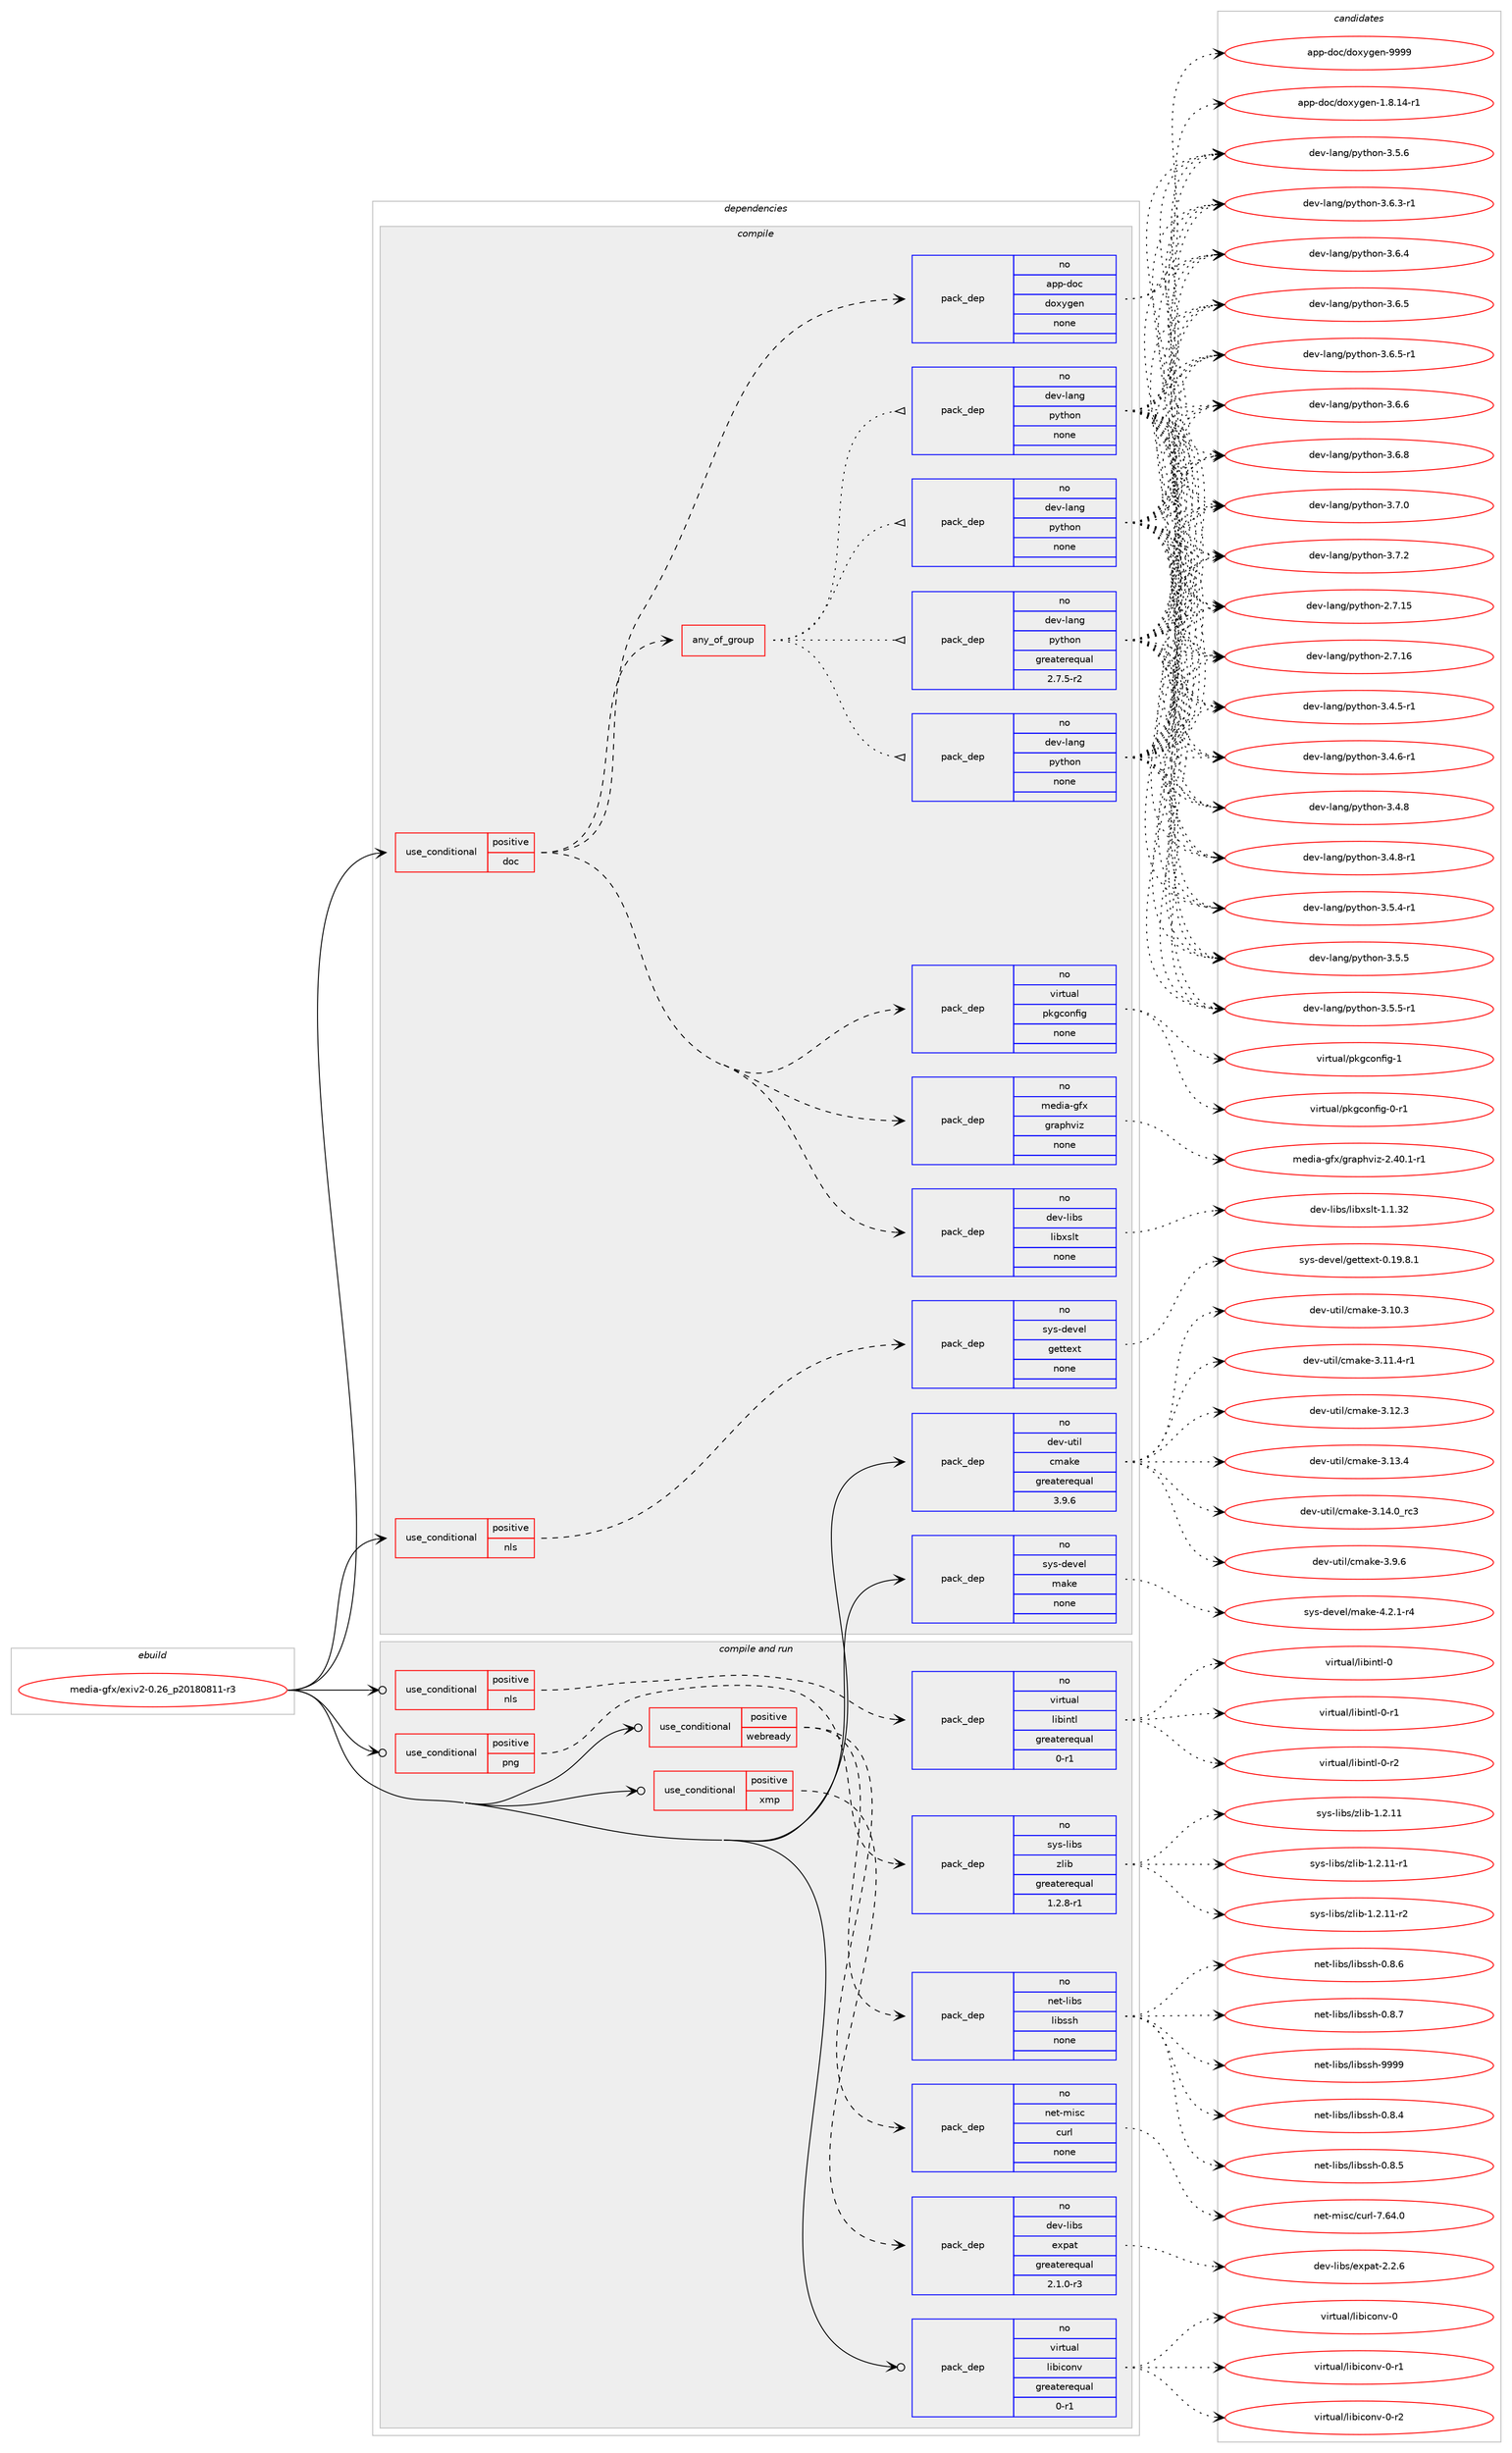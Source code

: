 digraph prolog {

# *************
# Graph options
# *************

newrank=true;
concentrate=true;
compound=true;
graph [rankdir=LR,fontname=Helvetica,fontsize=10,ranksep=1.5];#, ranksep=2.5, nodesep=0.2];
edge  [arrowhead=vee];
node  [fontname=Helvetica,fontsize=10];

# **********
# The ebuild
# **********

subgraph cluster_leftcol {
color=gray;
rank=same;
label=<<i>ebuild</i>>;
id [label="media-gfx/exiv2-0.26_p20180811-r3", color=red, width=4, href="../media-gfx/exiv2-0.26_p20180811-r3.svg"];
}

# ****************
# The dependencies
# ****************

subgraph cluster_midcol {
color=gray;
label=<<i>dependencies</i>>;
subgraph cluster_compile {
fillcolor="#eeeeee";
style=filled;
label=<<i>compile</i>>;
subgraph cond432289 {
dependency1602815 [label=<<TABLE BORDER="0" CELLBORDER="1" CELLSPACING="0" CELLPADDING="4"><TR><TD ROWSPAN="3" CELLPADDING="10">use_conditional</TD></TR><TR><TD>positive</TD></TR><TR><TD>doc</TD></TR></TABLE>>, shape=none, color=red];
subgraph any24865 {
dependency1602816 [label=<<TABLE BORDER="0" CELLBORDER="1" CELLSPACING="0" CELLPADDING="4"><TR><TD CELLPADDING="10">any_of_group</TD></TR></TABLE>>, shape=none, color=red];subgraph pack1144976 {
dependency1602817 [label=<<TABLE BORDER="0" CELLBORDER="1" CELLSPACING="0" CELLPADDING="4" WIDTH="220"><TR><TD ROWSPAN="6" CELLPADDING="30">pack_dep</TD></TR><TR><TD WIDTH="110">no</TD></TR><TR><TD>dev-lang</TD></TR><TR><TD>python</TD></TR><TR><TD>none</TD></TR><TR><TD></TD></TR></TABLE>>, shape=none, color=blue];
}
dependency1602816:e -> dependency1602817:w [weight=20,style="dotted",arrowhead="oinv"];
subgraph pack1144977 {
dependency1602818 [label=<<TABLE BORDER="0" CELLBORDER="1" CELLSPACING="0" CELLPADDING="4" WIDTH="220"><TR><TD ROWSPAN="6" CELLPADDING="30">pack_dep</TD></TR><TR><TD WIDTH="110">no</TD></TR><TR><TD>dev-lang</TD></TR><TR><TD>python</TD></TR><TR><TD>none</TD></TR><TR><TD></TD></TR></TABLE>>, shape=none, color=blue];
}
dependency1602816:e -> dependency1602818:w [weight=20,style="dotted",arrowhead="oinv"];
subgraph pack1144978 {
dependency1602819 [label=<<TABLE BORDER="0" CELLBORDER="1" CELLSPACING="0" CELLPADDING="4" WIDTH="220"><TR><TD ROWSPAN="6" CELLPADDING="30">pack_dep</TD></TR><TR><TD WIDTH="110">no</TD></TR><TR><TD>dev-lang</TD></TR><TR><TD>python</TD></TR><TR><TD>none</TD></TR><TR><TD></TD></TR></TABLE>>, shape=none, color=blue];
}
dependency1602816:e -> dependency1602819:w [weight=20,style="dotted",arrowhead="oinv"];
subgraph pack1144979 {
dependency1602820 [label=<<TABLE BORDER="0" CELLBORDER="1" CELLSPACING="0" CELLPADDING="4" WIDTH="220"><TR><TD ROWSPAN="6" CELLPADDING="30">pack_dep</TD></TR><TR><TD WIDTH="110">no</TD></TR><TR><TD>dev-lang</TD></TR><TR><TD>python</TD></TR><TR><TD>greaterequal</TD></TR><TR><TD>2.7.5-r2</TD></TR></TABLE>>, shape=none, color=blue];
}
dependency1602816:e -> dependency1602820:w [weight=20,style="dotted",arrowhead="oinv"];
}
dependency1602815:e -> dependency1602816:w [weight=20,style="dashed",arrowhead="vee"];
subgraph pack1144980 {
dependency1602821 [label=<<TABLE BORDER="0" CELLBORDER="1" CELLSPACING="0" CELLPADDING="4" WIDTH="220"><TR><TD ROWSPAN="6" CELLPADDING="30">pack_dep</TD></TR><TR><TD WIDTH="110">no</TD></TR><TR><TD>app-doc</TD></TR><TR><TD>doxygen</TD></TR><TR><TD>none</TD></TR><TR><TD></TD></TR></TABLE>>, shape=none, color=blue];
}
dependency1602815:e -> dependency1602821:w [weight=20,style="dashed",arrowhead="vee"];
subgraph pack1144981 {
dependency1602822 [label=<<TABLE BORDER="0" CELLBORDER="1" CELLSPACING="0" CELLPADDING="4" WIDTH="220"><TR><TD ROWSPAN="6" CELLPADDING="30">pack_dep</TD></TR><TR><TD WIDTH="110">no</TD></TR><TR><TD>dev-libs</TD></TR><TR><TD>libxslt</TD></TR><TR><TD>none</TD></TR><TR><TD></TD></TR></TABLE>>, shape=none, color=blue];
}
dependency1602815:e -> dependency1602822:w [weight=20,style="dashed",arrowhead="vee"];
subgraph pack1144982 {
dependency1602823 [label=<<TABLE BORDER="0" CELLBORDER="1" CELLSPACING="0" CELLPADDING="4" WIDTH="220"><TR><TD ROWSPAN="6" CELLPADDING="30">pack_dep</TD></TR><TR><TD WIDTH="110">no</TD></TR><TR><TD>media-gfx</TD></TR><TR><TD>graphviz</TD></TR><TR><TD>none</TD></TR><TR><TD></TD></TR></TABLE>>, shape=none, color=blue];
}
dependency1602815:e -> dependency1602823:w [weight=20,style="dashed",arrowhead="vee"];
subgraph pack1144983 {
dependency1602824 [label=<<TABLE BORDER="0" CELLBORDER="1" CELLSPACING="0" CELLPADDING="4" WIDTH="220"><TR><TD ROWSPAN="6" CELLPADDING="30">pack_dep</TD></TR><TR><TD WIDTH="110">no</TD></TR><TR><TD>virtual</TD></TR><TR><TD>pkgconfig</TD></TR><TR><TD>none</TD></TR><TR><TD></TD></TR></TABLE>>, shape=none, color=blue];
}
dependency1602815:e -> dependency1602824:w [weight=20,style="dashed",arrowhead="vee"];
}
id:e -> dependency1602815:w [weight=20,style="solid",arrowhead="vee"];
subgraph cond432290 {
dependency1602825 [label=<<TABLE BORDER="0" CELLBORDER="1" CELLSPACING="0" CELLPADDING="4"><TR><TD ROWSPAN="3" CELLPADDING="10">use_conditional</TD></TR><TR><TD>positive</TD></TR><TR><TD>nls</TD></TR></TABLE>>, shape=none, color=red];
subgraph pack1144984 {
dependency1602826 [label=<<TABLE BORDER="0" CELLBORDER="1" CELLSPACING="0" CELLPADDING="4" WIDTH="220"><TR><TD ROWSPAN="6" CELLPADDING="30">pack_dep</TD></TR><TR><TD WIDTH="110">no</TD></TR><TR><TD>sys-devel</TD></TR><TR><TD>gettext</TD></TR><TR><TD>none</TD></TR><TR><TD></TD></TR></TABLE>>, shape=none, color=blue];
}
dependency1602825:e -> dependency1602826:w [weight=20,style="dashed",arrowhead="vee"];
}
id:e -> dependency1602825:w [weight=20,style="solid",arrowhead="vee"];
subgraph pack1144985 {
dependency1602827 [label=<<TABLE BORDER="0" CELLBORDER="1" CELLSPACING="0" CELLPADDING="4" WIDTH="220"><TR><TD ROWSPAN="6" CELLPADDING="30">pack_dep</TD></TR><TR><TD WIDTH="110">no</TD></TR><TR><TD>dev-util</TD></TR><TR><TD>cmake</TD></TR><TR><TD>greaterequal</TD></TR><TR><TD>3.9.6</TD></TR></TABLE>>, shape=none, color=blue];
}
id:e -> dependency1602827:w [weight=20,style="solid",arrowhead="vee"];
subgraph pack1144986 {
dependency1602828 [label=<<TABLE BORDER="0" CELLBORDER="1" CELLSPACING="0" CELLPADDING="4" WIDTH="220"><TR><TD ROWSPAN="6" CELLPADDING="30">pack_dep</TD></TR><TR><TD WIDTH="110">no</TD></TR><TR><TD>sys-devel</TD></TR><TR><TD>make</TD></TR><TR><TD>none</TD></TR><TR><TD></TD></TR></TABLE>>, shape=none, color=blue];
}
id:e -> dependency1602828:w [weight=20,style="solid",arrowhead="vee"];
}
subgraph cluster_compileandrun {
fillcolor="#eeeeee";
style=filled;
label=<<i>compile and run</i>>;
subgraph cond432291 {
dependency1602829 [label=<<TABLE BORDER="0" CELLBORDER="1" CELLSPACING="0" CELLPADDING="4"><TR><TD ROWSPAN="3" CELLPADDING="10">use_conditional</TD></TR><TR><TD>positive</TD></TR><TR><TD>nls</TD></TR></TABLE>>, shape=none, color=red];
subgraph pack1144987 {
dependency1602830 [label=<<TABLE BORDER="0" CELLBORDER="1" CELLSPACING="0" CELLPADDING="4" WIDTH="220"><TR><TD ROWSPAN="6" CELLPADDING="30">pack_dep</TD></TR><TR><TD WIDTH="110">no</TD></TR><TR><TD>virtual</TD></TR><TR><TD>libintl</TD></TR><TR><TD>greaterequal</TD></TR><TR><TD>0-r1</TD></TR></TABLE>>, shape=none, color=blue];
}
dependency1602829:e -> dependency1602830:w [weight=20,style="dashed",arrowhead="vee"];
}
id:e -> dependency1602829:w [weight=20,style="solid",arrowhead="odotvee"];
subgraph cond432292 {
dependency1602831 [label=<<TABLE BORDER="0" CELLBORDER="1" CELLSPACING="0" CELLPADDING="4"><TR><TD ROWSPAN="3" CELLPADDING="10">use_conditional</TD></TR><TR><TD>positive</TD></TR><TR><TD>png</TD></TR></TABLE>>, shape=none, color=red];
subgraph pack1144988 {
dependency1602832 [label=<<TABLE BORDER="0" CELLBORDER="1" CELLSPACING="0" CELLPADDING="4" WIDTH="220"><TR><TD ROWSPAN="6" CELLPADDING="30">pack_dep</TD></TR><TR><TD WIDTH="110">no</TD></TR><TR><TD>sys-libs</TD></TR><TR><TD>zlib</TD></TR><TR><TD>greaterequal</TD></TR><TR><TD>1.2.8-r1</TD></TR></TABLE>>, shape=none, color=blue];
}
dependency1602831:e -> dependency1602832:w [weight=20,style="dashed",arrowhead="vee"];
}
id:e -> dependency1602831:w [weight=20,style="solid",arrowhead="odotvee"];
subgraph cond432293 {
dependency1602833 [label=<<TABLE BORDER="0" CELLBORDER="1" CELLSPACING="0" CELLPADDING="4"><TR><TD ROWSPAN="3" CELLPADDING="10">use_conditional</TD></TR><TR><TD>positive</TD></TR><TR><TD>webready</TD></TR></TABLE>>, shape=none, color=red];
subgraph pack1144989 {
dependency1602834 [label=<<TABLE BORDER="0" CELLBORDER="1" CELLSPACING="0" CELLPADDING="4" WIDTH="220"><TR><TD ROWSPAN="6" CELLPADDING="30">pack_dep</TD></TR><TR><TD WIDTH="110">no</TD></TR><TR><TD>net-libs</TD></TR><TR><TD>libssh</TD></TR><TR><TD>none</TD></TR><TR><TD></TD></TR></TABLE>>, shape=none, color=blue];
}
dependency1602833:e -> dependency1602834:w [weight=20,style="dashed",arrowhead="vee"];
subgraph pack1144990 {
dependency1602835 [label=<<TABLE BORDER="0" CELLBORDER="1" CELLSPACING="0" CELLPADDING="4" WIDTH="220"><TR><TD ROWSPAN="6" CELLPADDING="30">pack_dep</TD></TR><TR><TD WIDTH="110">no</TD></TR><TR><TD>net-misc</TD></TR><TR><TD>curl</TD></TR><TR><TD>none</TD></TR><TR><TD></TD></TR></TABLE>>, shape=none, color=blue];
}
dependency1602833:e -> dependency1602835:w [weight=20,style="dashed",arrowhead="vee"];
}
id:e -> dependency1602833:w [weight=20,style="solid",arrowhead="odotvee"];
subgraph cond432294 {
dependency1602836 [label=<<TABLE BORDER="0" CELLBORDER="1" CELLSPACING="0" CELLPADDING="4"><TR><TD ROWSPAN="3" CELLPADDING="10">use_conditional</TD></TR><TR><TD>positive</TD></TR><TR><TD>xmp</TD></TR></TABLE>>, shape=none, color=red];
subgraph pack1144991 {
dependency1602837 [label=<<TABLE BORDER="0" CELLBORDER="1" CELLSPACING="0" CELLPADDING="4" WIDTH="220"><TR><TD ROWSPAN="6" CELLPADDING="30">pack_dep</TD></TR><TR><TD WIDTH="110">no</TD></TR><TR><TD>dev-libs</TD></TR><TR><TD>expat</TD></TR><TR><TD>greaterequal</TD></TR><TR><TD>2.1.0-r3</TD></TR></TABLE>>, shape=none, color=blue];
}
dependency1602836:e -> dependency1602837:w [weight=20,style="dashed",arrowhead="vee"];
}
id:e -> dependency1602836:w [weight=20,style="solid",arrowhead="odotvee"];
subgraph pack1144992 {
dependency1602838 [label=<<TABLE BORDER="0" CELLBORDER="1" CELLSPACING="0" CELLPADDING="4" WIDTH="220"><TR><TD ROWSPAN="6" CELLPADDING="30">pack_dep</TD></TR><TR><TD WIDTH="110">no</TD></TR><TR><TD>virtual</TD></TR><TR><TD>libiconv</TD></TR><TR><TD>greaterequal</TD></TR><TR><TD>0-r1</TD></TR></TABLE>>, shape=none, color=blue];
}
id:e -> dependency1602838:w [weight=20,style="solid",arrowhead="odotvee"];
}
subgraph cluster_run {
fillcolor="#eeeeee";
style=filled;
label=<<i>run</i>>;
}
}

# **************
# The candidates
# **************

subgraph cluster_choices {
rank=same;
color=gray;
label=<<i>candidates</i>>;

subgraph choice1144976 {
color=black;
nodesep=1;
choice10010111845108971101034711212111610411111045504655464953 [label="dev-lang/python-2.7.15", color=red, width=4,href="../dev-lang/python-2.7.15.svg"];
choice10010111845108971101034711212111610411111045504655464954 [label="dev-lang/python-2.7.16", color=red, width=4,href="../dev-lang/python-2.7.16.svg"];
choice1001011184510897110103471121211161041111104551465246534511449 [label="dev-lang/python-3.4.5-r1", color=red, width=4,href="../dev-lang/python-3.4.5-r1.svg"];
choice1001011184510897110103471121211161041111104551465246544511449 [label="dev-lang/python-3.4.6-r1", color=red, width=4,href="../dev-lang/python-3.4.6-r1.svg"];
choice100101118451089711010347112121116104111110455146524656 [label="dev-lang/python-3.4.8", color=red, width=4,href="../dev-lang/python-3.4.8.svg"];
choice1001011184510897110103471121211161041111104551465246564511449 [label="dev-lang/python-3.4.8-r1", color=red, width=4,href="../dev-lang/python-3.4.8-r1.svg"];
choice1001011184510897110103471121211161041111104551465346524511449 [label="dev-lang/python-3.5.4-r1", color=red, width=4,href="../dev-lang/python-3.5.4-r1.svg"];
choice100101118451089711010347112121116104111110455146534653 [label="dev-lang/python-3.5.5", color=red, width=4,href="../dev-lang/python-3.5.5.svg"];
choice1001011184510897110103471121211161041111104551465346534511449 [label="dev-lang/python-3.5.5-r1", color=red, width=4,href="../dev-lang/python-3.5.5-r1.svg"];
choice100101118451089711010347112121116104111110455146534654 [label="dev-lang/python-3.5.6", color=red, width=4,href="../dev-lang/python-3.5.6.svg"];
choice1001011184510897110103471121211161041111104551465446514511449 [label="dev-lang/python-3.6.3-r1", color=red, width=4,href="../dev-lang/python-3.6.3-r1.svg"];
choice100101118451089711010347112121116104111110455146544652 [label="dev-lang/python-3.6.4", color=red, width=4,href="../dev-lang/python-3.6.4.svg"];
choice100101118451089711010347112121116104111110455146544653 [label="dev-lang/python-3.6.5", color=red, width=4,href="../dev-lang/python-3.6.5.svg"];
choice1001011184510897110103471121211161041111104551465446534511449 [label="dev-lang/python-3.6.5-r1", color=red, width=4,href="../dev-lang/python-3.6.5-r1.svg"];
choice100101118451089711010347112121116104111110455146544654 [label="dev-lang/python-3.6.6", color=red, width=4,href="../dev-lang/python-3.6.6.svg"];
choice100101118451089711010347112121116104111110455146544656 [label="dev-lang/python-3.6.8", color=red, width=4,href="../dev-lang/python-3.6.8.svg"];
choice100101118451089711010347112121116104111110455146554648 [label="dev-lang/python-3.7.0", color=red, width=4,href="../dev-lang/python-3.7.0.svg"];
choice100101118451089711010347112121116104111110455146554650 [label="dev-lang/python-3.7.2", color=red, width=4,href="../dev-lang/python-3.7.2.svg"];
dependency1602817:e -> choice10010111845108971101034711212111610411111045504655464953:w [style=dotted,weight="100"];
dependency1602817:e -> choice10010111845108971101034711212111610411111045504655464954:w [style=dotted,weight="100"];
dependency1602817:e -> choice1001011184510897110103471121211161041111104551465246534511449:w [style=dotted,weight="100"];
dependency1602817:e -> choice1001011184510897110103471121211161041111104551465246544511449:w [style=dotted,weight="100"];
dependency1602817:e -> choice100101118451089711010347112121116104111110455146524656:w [style=dotted,weight="100"];
dependency1602817:e -> choice1001011184510897110103471121211161041111104551465246564511449:w [style=dotted,weight="100"];
dependency1602817:e -> choice1001011184510897110103471121211161041111104551465346524511449:w [style=dotted,weight="100"];
dependency1602817:e -> choice100101118451089711010347112121116104111110455146534653:w [style=dotted,weight="100"];
dependency1602817:e -> choice1001011184510897110103471121211161041111104551465346534511449:w [style=dotted,weight="100"];
dependency1602817:e -> choice100101118451089711010347112121116104111110455146534654:w [style=dotted,weight="100"];
dependency1602817:e -> choice1001011184510897110103471121211161041111104551465446514511449:w [style=dotted,weight="100"];
dependency1602817:e -> choice100101118451089711010347112121116104111110455146544652:w [style=dotted,weight="100"];
dependency1602817:e -> choice100101118451089711010347112121116104111110455146544653:w [style=dotted,weight="100"];
dependency1602817:e -> choice1001011184510897110103471121211161041111104551465446534511449:w [style=dotted,weight="100"];
dependency1602817:e -> choice100101118451089711010347112121116104111110455146544654:w [style=dotted,weight="100"];
dependency1602817:e -> choice100101118451089711010347112121116104111110455146544656:w [style=dotted,weight="100"];
dependency1602817:e -> choice100101118451089711010347112121116104111110455146554648:w [style=dotted,weight="100"];
dependency1602817:e -> choice100101118451089711010347112121116104111110455146554650:w [style=dotted,weight="100"];
}
subgraph choice1144977 {
color=black;
nodesep=1;
choice10010111845108971101034711212111610411111045504655464953 [label="dev-lang/python-2.7.15", color=red, width=4,href="../dev-lang/python-2.7.15.svg"];
choice10010111845108971101034711212111610411111045504655464954 [label="dev-lang/python-2.7.16", color=red, width=4,href="../dev-lang/python-2.7.16.svg"];
choice1001011184510897110103471121211161041111104551465246534511449 [label="dev-lang/python-3.4.5-r1", color=red, width=4,href="../dev-lang/python-3.4.5-r1.svg"];
choice1001011184510897110103471121211161041111104551465246544511449 [label="dev-lang/python-3.4.6-r1", color=red, width=4,href="../dev-lang/python-3.4.6-r1.svg"];
choice100101118451089711010347112121116104111110455146524656 [label="dev-lang/python-3.4.8", color=red, width=4,href="../dev-lang/python-3.4.8.svg"];
choice1001011184510897110103471121211161041111104551465246564511449 [label="dev-lang/python-3.4.8-r1", color=red, width=4,href="../dev-lang/python-3.4.8-r1.svg"];
choice1001011184510897110103471121211161041111104551465346524511449 [label="dev-lang/python-3.5.4-r1", color=red, width=4,href="../dev-lang/python-3.5.4-r1.svg"];
choice100101118451089711010347112121116104111110455146534653 [label="dev-lang/python-3.5.5", color=red, width=4,href="../dev-lang/python-3.5.5.svg"];
choice1001011184510897110103471121211161041111104551465346534511449 [label="dev-lang/python-3.5.5-r1", color=red, width=4,href="../dev-lang/python-3.5.5-r1.svg"];
choice100101118451089711010347112121116104111110455146534654 [label="dev-lang/python-3.5.6", color=red, width=4,href="../dev-lang/python-3.5.6.svg"];
choice1001011184510897110103471121211161041111104551465446514511449 [label="dev-lang/python-3.6.3-r1", color=red, width=4,href="../dev-lang/python-3.6.3-r1.svg"];
choice100101118451089711010347112121116104111110455146544652 [label="dev-lang/python-3.6.4", color=red, width=4,href="../dev-lang/python-3.6.4.svg"];
choice100101118451089711010347112121116104111110455146544653 [label="dev-lang/python-3.6.5", color=red, width=4,href="../dev-lang/python-3.6.5.svg"];
choice1001011184510897110103471121211161041111104551465446534511449 [label="dev-lang/python-3.6.5-r1", color=red, width=4,href="../dev-lang/python-3.6.5-r1.svg"];
choice100101118451089711010347112121116104111110455146544654 [label="dev-lang/python-3.6.6", color=red, width=4,href="../dev-lang/python-3.6.6.svg"];
choice100101118451089711010347112121116104111110455146544656 [label="dev-lang/python-3.6.8", color=red, width=4,href="../dev-lang/python-3.6.8.svg"];
choice100101118451089711010347112121116104111110455146554648 [label="dev-lang/python-3.7.0", color=red, width=4,href="../dev-lang/python-3.7.0.svg"];
choice100101118451089711010347112121116104111110455146554650 [label="dev-lang/python-3.7.2", color=red, width=4,href="../dev-lang/python-3.7.2.svg"];
dependency1602818:e -> choice10010111845108971101034711212111610411111045504655464953:w [style=dotted,weight="100"];
dependency1602818:e -> choice10010111845108971101034711212111610411111045504655464954:w [style=dotted,weight="100"];
dependency1602818:e -> choice1001011184510897110103471121211161041111104551465246534511449:w [style=dotted,weight="100"];
dependency1602818:e -> choice1001011184510897110103471121211161041111104551465246544511449:w [style=dotted,weight="100"];
dependency1602818:e -> choice100101118451089711010347112121116104111110455146524656:w [style=dotted,weight="100"];
dependency1602818:e -> choice1001011184510897110103471121211161041111104551465246564511449:w [style=dotted,weight="100"];
dependency1602818:e -> choice1001011184510897110103471121211161041111104551465346524511449:w [style=dotted,weight="100"];
dependency1602818:e -> choice100101118451089711010347112121116104111110455146534653:w [style=dotted,weight="100"];
dependency1602818:e -> choice1001011184510897110103471121211161041111104551465346534511449:w [style=dotted,weight="100"];
dependency1602818:e -> choice100101118451089711010347112121116104111110455146534654:w [style=dotted,weight="100"];
dependency1602818:e -> choice1001011184510897110103471121211161041111104551465446514511449:w [style=dotted,weight="100"];
dependency1602818:e -> choice100101118451089711010347112121116104111110455146544652:w [style=dotted,weight="100"];
dependency1602818:e -> choice100101118451089711010347112121116104111110455146544653:w [style=dotted,weight="100"];
dependency1602818:e -> choice1001011184510897110103471121211161041111104551465446534511449:w [style=dotted,weight="100"];
dependency1602818:e -> choice100101118451089711010347112121116104111110455146544654:w [style=dotted,weight="100"];
dependency1602818:e -> choice100101118451089711010347112121116104111110455146544656:w [style=dotted,weight="100"];
dependency1602818:e -> choice100101118451089711010347112121116104111110455146554648:w [style=dotted,weight="100"];
dependency1602818:e -> choice100101118451089711010347112121116104111110455146554650:w [style=dotted,weight="100"];
}
subgraph choice1144978 {
color=black;
nodesep=1;
choice10010111845108971101034711212111610411111045504655464953 [label="dev-lang/python-2.7.15", color=red, width=4,href="../dev-lang/python-2.7.15.svg"];
choice10010111845108971101034711212111610411111045504655464954 [label="dev-lang/python-2.7.16", color=red, width=4,href="../dev-lang/python-2.7.16.svg"];
choice1001011184510897110103471121211161041111104551465246534511449 [label="dev-lang/python-3.4.5-r1", color=red, width=4,href="../dev-lang/python-3.4.5-r1.svg"];
choice1001011184510897110103471121211161041111104551465246544511449 [label="dev-lang/python-3.4.6-r1", color=red, width=4,href="../dev-lang/python-3.4.6-r1.svg"];
choice100101118451089711010347112121116104111110455146524656 [label="dev-lang/python-3.4.8", color=red, width=4,href="../dev-lang/python-3.4.8.svg"];
choice1001011184510897110103471121211161041111104551465246564511449 [label="dev-lang/python-3.4.8-r1", color=red, width=4,href="../dev-lang/python-3.4.8-r1.svg"];
choice1001011184510897110103471121211161041111104551465346524511449 [label="dev-lang/python-3.5.4-r1", color=red, width=4,href="../dev-lang/python-3.5.4-r1.svg"];
choice100101118451089711010347112121116104111110455146534653 [label="dev-lang/python-3.5.5", color=red, width=4,href="../dev-lang/python-3.5.5.svg"];
choice1001011184510897110103471121211161041111104551465346534511449 [label="dev-lang/python-3.5.5-r1", color=red, width=4,href="../dev-lang/python-3.5.5-r1.svg"];
choice100101118451089711010347112121116104111110455146534654 [label="dev-lang/python-3.5.6", color=red, width=4,href="../dev-lang/python-3.5.6.svg"];
choice1001011184510897110103471121211161041111104551465446514511449 [label="dev-lang/python-3.6.3-r1", color=red, width=4,href="../dev-lang/python-3.6.3-r1.svg"];
choice100101118451089711010347112121116104111110455146544652 [label="dev-lang/python-3.6.4", color=red, width=4,href="../dev-lang/python-3.6.4.svg"];
choice100101118451089711010347112121116104111110455146544653 [label="dev-lang/python-3.6.5", color=red, width=4,href="../dev-lang/python-3.6.5.svg"];
choice1001011184510897110103471121211161041111104551465446534511449 [label="dev-lang/python-3.6.5-r1", color=red, width=4,href="../dev-lang/python-3.6.5-r1.svg"];
choice100101118451089711010347112121116104111110455146544654 [label="dev-lang/python-3.6.6", color=red, width=4,href="../dev-lang/python-3.6.6.svg"];
choice100101118451089711010347112121116104111110455146544656 [label="dev-lang/python-3.6.8", color=red, width=4,href="../dev-lang/python-3.6.8.svg"];
choice100101118451089711010347112121116104111110455146554648 [label="dev-lang/python-3.7.0", color=red, width=4,href="../dev-lang/python-3.7.0.svg"];
choice100101118451089711010347112121116104111110455146554650 [label="dev-lang/python-3.7.2", color=red, width=4,href="../dev-lang/python-3.7.2.svg"];
dependency1602819:e -> choice10010111845108971101034711212111610411111045504655464953:w [style=dotted,weight="100"];
dependency1602819:e -> choice10010111845108971101034711212111610411111045504655464954:w [style=dotted,weight="100"];
dependency1602819:e -> choice1001011184510897110103471121211161041111104551465246534511449:w [style=dotted,weight="100"];
dependency1602819:e -> choice1001011184510897110103471121211161041111104551465246544511449:w [style=dotted,weight="100"];
dependency1602819:e -> choice100101118451089711010347112121116104111110455146524656:w [style=dotted,weight="100"];
dependency1602819:e -> choice1001011184510897110103471121211161041111104551465246564511449:w [style=dotted,weight="100"];
dependency1602819:e -> choice1001011184510897110103471121211161041111104551465346524511449:w [style=dotted,weight="100"];
dependency1602819:e -> choice100101118451089711010347112121116104111110455146534653:w [style=dotted,weight="100"];
dependency1602819:e -> choice1001011184510897110103471121211161041111104551465346534511449:w [style=dotted,weight="100"];
dependency1602819:e -> choice100101118451089711010347112121116104111110455146534654:w [style=dotted,weight="100"];
dependency1602819:e -> choice1001011184510897110103471121211161041111104551465446514511449:w [style=dotted,weight="100"];
dependency1602819:e -> choice100101118451089711010347112121116104111110455146544652:w [style=dotted,weight="100"];
dependency1602819:e -> choice100101118451089711010347112121116104111110455146544653:w [style=dotted,weight="100"];
dependency1602819:e -> choice1001011184510897110103471121211161041111104551465446534511449:w [style=dotted,weight="100"];
dependency1602819:e -> choice100101118451089711010347112121116104111110455146544654:w [style=dotted,weight="100"];
dependency1602819:e -> choice100101118451089711010347112121116104111110455146544656:w [style=dotted,weight="100"];
dependency1602819:e -> choice100101118451089711010347112121116104111110455146554648:w [style=dotted,weight="100"];
dependency1602819:e -> choice100101118451089711010347112121116104111110455146554650:w [style=dotted,weight="100"];
}
subgraph choice1144979 {
color=black;
nodesep=1;
choice10010111845108971101034711212111610411111045504655464953 [label="dev-lang/python-2.7.15", color=red, width=4,href="../dev-lang/python-2.7.15.svg"];
choice10010111845108971101034711212111610411111045504655464954 [label="dev-lang/python-2.7.16", color=red, width=4,href="../dev-lang/python-2.7.16.svg"];
choice1001011184510897110103471121211161041111104551465246534511449 [label="dev-lang/python-3.4.5-r1", color=red, width=4,href="../dev-lang/python-3.4.5-r1.svg"];
choice1001011184510897110103471121211161041111104551465246544511449 [label="dev-lang/python-3.4.6-r1", color=red, width=4,href="../dev-lang/python-3.4.6-r1.svg"];
choice100101118451089711010347112121116104111110455146524656 [label="dev-lang/python-3.4.8", color=red, width=4,href="../dev-lang/python-3.4.8.svg"];
choice1001011184510897110103471121211161041111104551465246564511449 [label="dev-lang/python-3.4.8-r1", color=red, width=4,href="../dev-lang/python-3.4.8-r1.svg"];
choice1001011184510897110103471121211161041111104551465346524511449 [label="dev-lang/python-3.5.4-r1", color=red, width=4,href="../dev-lang/python-3.5.4-r1.svg"];
choice100101118451089711010347112121116104111110455146534653 [label="dev-lang/python-3.5.5", color=red, width=4,href="../dev-lang/python-3.5.5.svg"];
choice1001011184510897110103471121211161041111104551465346534511449 [label="dev-lang/python-3.5.5-r1", color=red, width=4,href="../dev-lang/python-3.5.5-r1.svg"];
choice100101118451089711010347112121116104111110455146534654 [label="dev-lang/python-3.5.6", color=red, width=4,href="../dev-lang/python-3.5.6.svg"];
choice1001011184510897110103471121211161041111104551465446514511449 [label="dev-lang/python-3.6.3-r1", color=red, width=4,href="../dev-lang/python-3.6.3-r1.svg"];
choice100101118451089711010347112121116104111110455146544652 [label="dev-lang/python-3.6.4", color=red, width=4,href="../dev-lang/python-3.6.4.svg"];
choice100101118451089711010347112121116104111110455146544653 [label="dev-lang/python-3.6.5", color=red, width=4,href="../dev-lang/python-3.6.5.svg"];
choice1001011184510897110103471121211161041111104551465446534511449 [label="dev-lang/python-3.6.5-r1", color=red, width=4,href="../dev-lang/python-3.6.5-r1.svg"];
choice100101118451089711010347112121116104111110455146544654 [label="dev-lang/python-3.6.6", color=red, width=4,href="../dev-lang/python-3.6.6.svg"];
choice100101118451089711010347112121116104111110455146544656 [label="dev-lang/python-3.6.8", color=red, width=4,href="../dev-lang/python-3.6.8.svg"];
choice100101118451089711010347112121116104111110455146554648 [label="dev-lang/python-3.7.0", color=red, width=4,href="../dev-lang/python-3.7.0.svg"];
choice100101118451089711010347112121116104111110455146554650 [label="dev-lang/python-3.7.2", color=red, width=4,href="../dev-lang/python-3.7.2.svg"];
dependency1602820:e -> choice10010111845108971101034711212111610411111045504655464953:w [style=dotted,weight="100"];
dependency1602820:e -> choice10010111845108971101034711212111610411111045504655464954:w [style=dotted,weight="100"];
dependency1602820:e -> choice1001011184510897110103471121211161041111104551465246534511449:w [style=dotted,weight="100"];
dependency1602820:e -> choice1001011184510897110103471121211161041111104551465246544511449:w [style=dotted,weight="100"];
dependency1602820:e -> choice100101118451089711010347112121116104111110455146524656:w [style=dotted,weight="100"];
dependency1602820:e -> choice1001011184510897110103471121211161041111104551465246564511449:w [style=dotted,weight="100"];
dependency1602820:e -> choice1001011184510897110103471121211161041111104551465346524511449:w [style=dotted,weight="100"];
dependency1602820:e -> choice100101118451089711010347112121116104111110455146534653:w [style=dotted,weight="100"];
dependency1602820:e -> choice1001011184510897110103471121211161041111104551465346534511449:w [style=dotted,weight="100"];
dependency1602820:e -> choice100101118451089711010347112121116104111110455146534654:w [style=dotted,weight="100"];
dependency1602820:e -> choice1001011184510897110103471121211161041111104551465446514511449:w [style=dotted,weight="100"];
dependency1602820:e -> choice100101118451089711010347112121116104111110455146544652:w [style=dotted,weight="100"];
dependency1602820:e -> choice100101118451089711010347112121116104111110455146544653:w [style=dotted,weight="100"];
dependency1602820:e -> choice1001011184510897110103471121211161041111104551465446534511449:w [style=dotted,weight="100"];
dependency1602820:e -> choice100101118451089711010347112121116104111110455146544654:w [style=dotted,weight="100"];
dependency1602820:e -> choice100101118451089711010347112121116104111110455146544656:w [style=dotted,weight="100"];
dependency1602820:e -> choice100101118451089711010347112121116104111110455146554648:w [style=dotted,weight="100"];
dependency1602820:e -> choice100101118451089711010347112121116104111110455146554650:w [style=dotted,weight="100"];
}
subgraph choice1144980 {
color=black;
nodesep=1;
choice97112112451001119947100111120121103101110454946564649524511449 [label="app-doc/doxygen-1.8.14-r1", color=red, width=4,href="../app-doc/doxygen-1.8.14-r1.svg"];
choice971121124510011199471001111201211031011104557575757 [label="app-doc/doxygen-9999", color=red, width=4,href="../app-doc/doxygen-9999.svg"];
dependency1602821:e -> choice97112112451001119947100111120121103101110454946564649524511449:w [style=dotted,weight="100"];
dependency1602821:e -> choice971121124510011199471001111201211031011104557575757:w [style=dotted,weight="100"];
}
subgraph choice1144981 {
color=black;
nodesep=1;
choice1001011184510810598115471081059812011510811645494649465150 [label="dev-libs/libxslt-1.1.32", color=red, width=4,href="../dev-libs/libxslt-1.1.32.svg"];
dependency1602822:e -> choice1001011184510810598115471081059812011510811645494649465150:w [style=dotted,weight="100"];
}
subgraph choice1144982 {
color=black;
nodesep=1;
choice10910110010597451031021204710311497112104118105122455046524846494511449 [label="media-gfx/graphviz-2.40.1-r1", color=red, width=4,href="../media-gfx/graphviz-2.40.1-r1.svg"];
dependency1602823:e -> choice10910110010597451031021204710311497112104118105122455046524846494511449:w [style=dotted,weight="100"];
}
subgraph choice1144983 {
color=black;
nodesep=1;
choice11810511411611797108471121071039911111010210510345484511449 [label="virtual/pkgconfig-0-r1", color=red, width=4,href="../virtual/pkgconfig-0-r1.svg"];
choice1181051141161179710847112107103991111101021051034549 [label="virtual/pkgconfig-1", color=red, width=4,href="../virtual/pkgconfig-1.svg"];
dependency1602824:e -> choice11810511411611797108471121071039911111010210510345484511449:w [style=dotted,weight="100"];
dependency1602824:e -> choice1181051141161179710847112107103991111101021051034549:w [style=dotted,weight="100"];
}
subgraph choice1144984 {
color=black;
nodesep=1;
choice1151211154510010111810110847103101116116101120116454846495746564649 [label="sys-devel/gettext-0.19.8.1", color=red, width=4,href="../sys-devel/gettext-0.19.8.1.svg"];
dependency1602826:e -> choice1151211154510010111810110847103101116116101120116454846495746564649:w [style=dotted,weight="100"];
}
subgraph choice1144985 {
color=black;
nodesep=1;
choice1001011184511711610510847991099710710145514649484651 [label="dev-util/cmake-3.10.3", color=red, width=4,href="../dev-util/cmake-3.10.3.svg"];
choice10010111845117116105108479910997107101455146494946524511449 [label="dev-util/cmake-3.11.4-r1", color=red, width=4,href="../dev-util/cmake-3.11.4-r1.svg"];
choice1001011184511711610510847991099710710145514649504651 [label="dev-util/cmake-3.12.3", color=red, width=4,href="../dev-util/cmake-3.12.3.svg"];
choice1001011184511711610510847991099710710145514649514652 [label="dev-util/cmake-3.13.4", color=red, width=4,href="../dev-util/cmake-3.13.4.svg"];
choice1001011184511711610510847991099710710145514649524648951149951 [label="dev-util/cmake-3.14.0_rc3", color=red, width=4,href="../dev-util/cmake-3.14.0_rc3.svg"];
choice10010111845117116105108479910997107101455146574654 [label="dev-util/cmake-3.9.6", color=red, width=4,href="../dev-util/cmake-3.9.6.svg"];
dependency1602827:e -> choice1001011184511711610510847991099710710145514649484651:w [style=dotted,weight="100"];
dependency1602827:e -> choice10010111845117116105108479910997107101455146494946524511449:w [style=dotted,weight="100"];
dependency1602827:e -> choice1001011184511711610510847991099710710145514649504651:w [style=dotted,weight="100"];
dependency1602827:e -> choice1001011184511711610510847991099710710145514649514652:w [style=dotted,weight="100"];
dependency1602827:e -> choice1001011184511711610510847991099710710145514649524648951149951:w [style=dotted,weight="100"];
dependency1602827:e -> choice10010111845117116105108479910997107101455146574654:w [style=dotted,weight="100"];
}
subgraph choice1144986 {
color=black;
nodesep=1;
choice1151211154510010111810110847109971071014552465046494511452 [label="sys-devel/make-4.2.1-r4", color=red, width=4,href="../sys-devel/make-4.2.1-r4.svg"];
dependency1602828:e -> choice1151211154510010111810110847109971071014552465046494511452:w [style=dotted,weight="100"];
}
subgraph choice1144987 {
color=black;
nodesep=1;
choice1181051141161179710847108105981051101161084548 [label="virtual/libintl-0", color=red, width=4,href="../virtual/libintl-0.svg"];
choice11810511411611797108471081059810511011610845484511449 [label="virtual/libintl-0-r1", color=red, width=4,href="../virtual/libintl-0-r1.svg"];
choice11810511411611797108471081059810511011610845484511450 [label="virtual/libintl-0-r2", color=red, width=4,href="../virtual/libintl-0-r2.svg"];
dependency1602830:e -> choice1181051141161179710847108105981051101161084548:w [style=dotted,weight="100"];
dependency1602830:e -> choice11810511411611797108471081059810511011610845484511449:w [style=dotted,weight="100"];
dependency1602830:e -> choice11810511411611797108471081059810511011610845484511450:w [style=dotted,weight="100"];
}
subgraph choice1144988 {
color=black;
nodesep=1;
choice1151211154510810598115471221081059845494650464949 [label="sys-libs/zlib-1.2.11", color=red, width=4,href="../sys-libs/zlib-1.2.11.svg"];
choice11512111545108105981154712210810598454946504649494511449 [label="sys-libs/zlib-1.2.11-r1", color=red, width=4,href="../sys-libs/zlib-1.2.11-r1.svg"];
choice11512111545108105981154712210810598454946504649494511450 [label="sys-libs/zlib-1.2.11-r2", color=red, width=4,href="../sys-libs/zlib-1.2.11-r2.svg"];
dependency1602832:e -> choice1151211154510810598115471221081059845494650464949:w [style=dotted,weight="100"];
dependency1602832:e -> choice11512111545108105981154712210810598454946504649494511449:w [style=dotted,weight="100"];
dependency1602832:e -> choice11512111545108105981154712210810598454946504649494511450:w [style=dotted,weight="100"];
}
subgraph choice1144989 {
color=black;
nodesep=1;
choice11010111645108105981154710810598115115104454846564652 [label="net-libs/libssh-0.8.4", color=red, width=4,href="../net-libs/libssh-0.8.4.svg"];
choice11010111645108105981154710810598115115104454846564653 [label="net-libs/libssh-0.8.5", color=red, width=4,href="../net-libs/libssh-0.8.5.svg"];
choice11010111645108105981154710810598115115104454846564654 [label="net-libs/libssh-0.8.6", color=red, width=4,href="../net-libs/libssh-0.8.6.svg"];
choice11010111645108105981154710810598115115104454846564655 [label="net-libs/libssh-0.8.7", color=red, width=4,href="../net-libs/libssh-0.8.7.svg"];
choice110101116451081059811547108105981151151044557575757 [label="net-libs/libssh-9999", color=red, width=4,href="../net-libs/libssh-9999.svg"];
dependency1602834:e -> choice11010111645108105981154710810598115115104454846564652:w [style=dotted,weight="100"];
dependency1602834:e -> choice11010111645108105981154710810598115115104454846564653:w [style=dotted,weight="100"];
dependency1602834:e -> choice11010111645108105981154710810598115115104454846564654:w [style=dotted,weight="100"];
dependency1602834:e -> choice11010111645108105981154710810598115115104454846564655:w [style=dotted,weight="100"];
dependency1602834:e -> choice110101116451081059811547108105981151151044557575757:w [style=dotted,weight="100"];
}
subgraph choice1144990 {
color=black;
nodesep=1;
choice1101011164510910511599479911711410845554654524648 [label="net-misc/curl-7.64.0", color=red, width=4,href="../net-misc/curl-7.64.0.svg"];
dependency1602835:e -> choice1101011164510910511599479911711410845554654524648:w [style=dotted,weight="100"];
}
subgraph choice1144991 {
color=black;
nodesep=1;
choice10010111845108105981154710112011297116455046504654 [label="dev-libs/expat-2.2.6", color=red, width=4,href="../dev-libs/expat-2.2.6.svg"];
dependency1602837:e -> choice10010111845108105981154710112011297116455046504654:w [style=dotted,weight="100"];
}
subgraph choice1144992 {
color=black;
nodesep=1;
choice118105114116117971084710810598105991111101184548 [label="virtual/libiconv-0", color=red, width=4,href="../virtual/libiconv-0.svg"];
choice1181051141161179710847108105981059911111011845484511449 [label="virtual/libiconv-0-r1", color=red, width=4,href="../virtual/libiconv-0-r1.svg"];
choice1181051141161179710847108105981059911111011845484511450 [label="virtual/libiconv-0-r2", color=red, width=4,href="../virtual/libiconv-0-r2.svg"];
dependency1602838:e -> choice118105114116117971084710810598105991111101184548:w [style=dotted,weight="100"];
dependency1602838:e -> choice1181051141161179710847108105981059911111011845484511449:w [style=dotted,weight="100"];
dependency1602838:e -> choice1181051141161179710847108105981059911111011845484511450:w [style=dotted,weight="100"];
}
}

}
